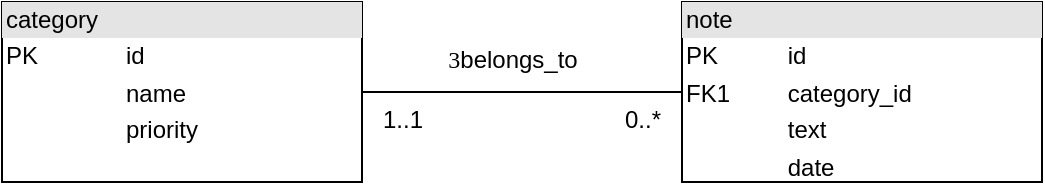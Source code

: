 <mxfile version="22.0.8" type="device">
  <diagram name="Page-1" id="-CR6I4HGbFlZUddi-5Ep">
    <mxGraphModel dx="1194" dy="734" grid="1" gridSize="10" guides="1" tooltips="1" connect="1" arrows="1" fold="1" page="1" pageScale="1" pageWidth="827" pageHeight="1169" math="0" shadow="0">
      <root>
        <mxCell id="0" />
        <mxCell id="1" parent="0" />
        <mxCell id="wl_kXLYwgl7rzRLf4NJb-1" value="&lt;div style=&quot;box-sizing:border-box;width:100%;background:#e4e4e4;padding:2px;&quot;&gt;note&lt;/div&gt;&lt;table style=&quot;width:100%;font-size:1em;&quot; cellpadding=&quot;2&quot; cellspacing=&quot;0&quot;&gt;&lt;tbody&gt;&lt;tr&gt;&lt;td&gt;PK&lt;/td&gt;&lt;td&gt;id&lt;/td&gt;&lt;/tr&gt;&lt;tr&gt;&lt;td&gt;FK1&lt;/td&gt;&lt;td&gt;category_id&lt;/td&gt;&lt;/tr&gt;&lt;tr&gt;&lt;td&gt;&lt;/td&gt;&lt;td&gt;text&lt;/td&gt;&lt;/tr&gt;&lt;tr&gt;&lt;td&gt;&lt;br&gt;&lt;/td&gt;&lt;td&gt;date&lt;/td&gt;&lt;/tr&gt;&lt;/tbody&gt;&lt;/table&gt;" style="verticalAlign=top;align=left;overflow=fill;html=1;whiteSpace=wrap;" vertex="1" parent="1">
          <mxGeometry x="440" y="230" width="180" height="90" as="geometry" />
        </mxCell>
        <mxCell id="wl_kXLYwgl7rzRLf4NJb-3" style="edgeStyle=orthogonalEdgeStyle;rounded=0;orthogonalLoop=1;jettySize=auto;html=1;entryX=0;entryY=0.5;entryDx=0;entryDy=0;endArrow=none;endFill=0;" edge="1" parent="1" source="wl_kXLYwgl7rzRLf4NJb-2" target="wl_kXLYwgl7rzRLf4NJb-1">
          <mxGeometry relative="1" as="geometry" />
        </mxCell>
        <mxCell id="wl_kXLYwgl7rzRLf4NJb-2" value="&lt;div style=&quot;box-sizing:border-box;width:100%;background:#e4e4e4;padding:2px;&quot;&gt;category&lt;/div&gt;&lt;table style=&quot;width:100%;font-size:1em;&quot; cellpadding=&quot;2&quot; cellspacing=&quot;0&quot;&gt;&lt;tbody&gt;&lt;tr&gt;&lt;td&gt;PK&lt;/td&gt;&lt;td&gt;id&lt;/td&gt;&lt;/tr&gt;&lt;tr&gt;&lt;td&gt;&lt;br&gt;&lt;/td&gt;&lt;td&gt;name&lt;/td&gt;&lt;/tr&gt;&lt;tr&gt;&lt;td&gt;&lt;/td&gt;&lt;td&gt;priority&lt;/td&gt;&lt;/tr&gt;&lt;/tbody&gt;&lt;/table&gt;" style="verticalAlign=top;align=left;overflow=fill;html=1;whiteSpace=wrap;" vertex="1" parent="1">
          <mxGeometry x="100" y="230" width="180" height="90" as="geometry" />
        </mxCell>
        <mxCell id="wl_kXLYwgl7rzRLf4NJb-4" value="1..1" style="text;html=1;align=center;verticalAlign=middle;resizable=0;points=[];autosize=1;strokeColor=none;fillColor=none;" vertex="1" parent="1">
          <mxGeometry x="280" y="274" width="40" height="30" as="geometry" />
        </mxCell>
        <mxCell id="wl_kXLYwgl7rzRLf4NJb-5" value="0..*" style="text;html=1;align=center;verticalAlign=middle;resizable=0;points=[];autosize=1;strokeColor=none;fillColor=none;" vertex="1" parent="1">
          <mxGeometry x="400" y="274" width="40" height="30" as="geometry" />
        </mxCell>
        <mxCell id="wl_kXLYwgl7rzRLf4NJb-6" value="&lt;font face=&quot;webdings&quot;&gt;3&lt;/font&gt;belongs_to" style="text;html=1;align=center;verticalAlign=middle;resizable=0;points=[];autosize=1;strokeColor=none;fillColor=none;" vertex="1" parent="1">
          <mxGeometry x="310" y="244" width="90" height="30" as="geometry" />
        </mxCell>
      </root>
    </mxGraphModel>
  </diagram>
</mxfile>
